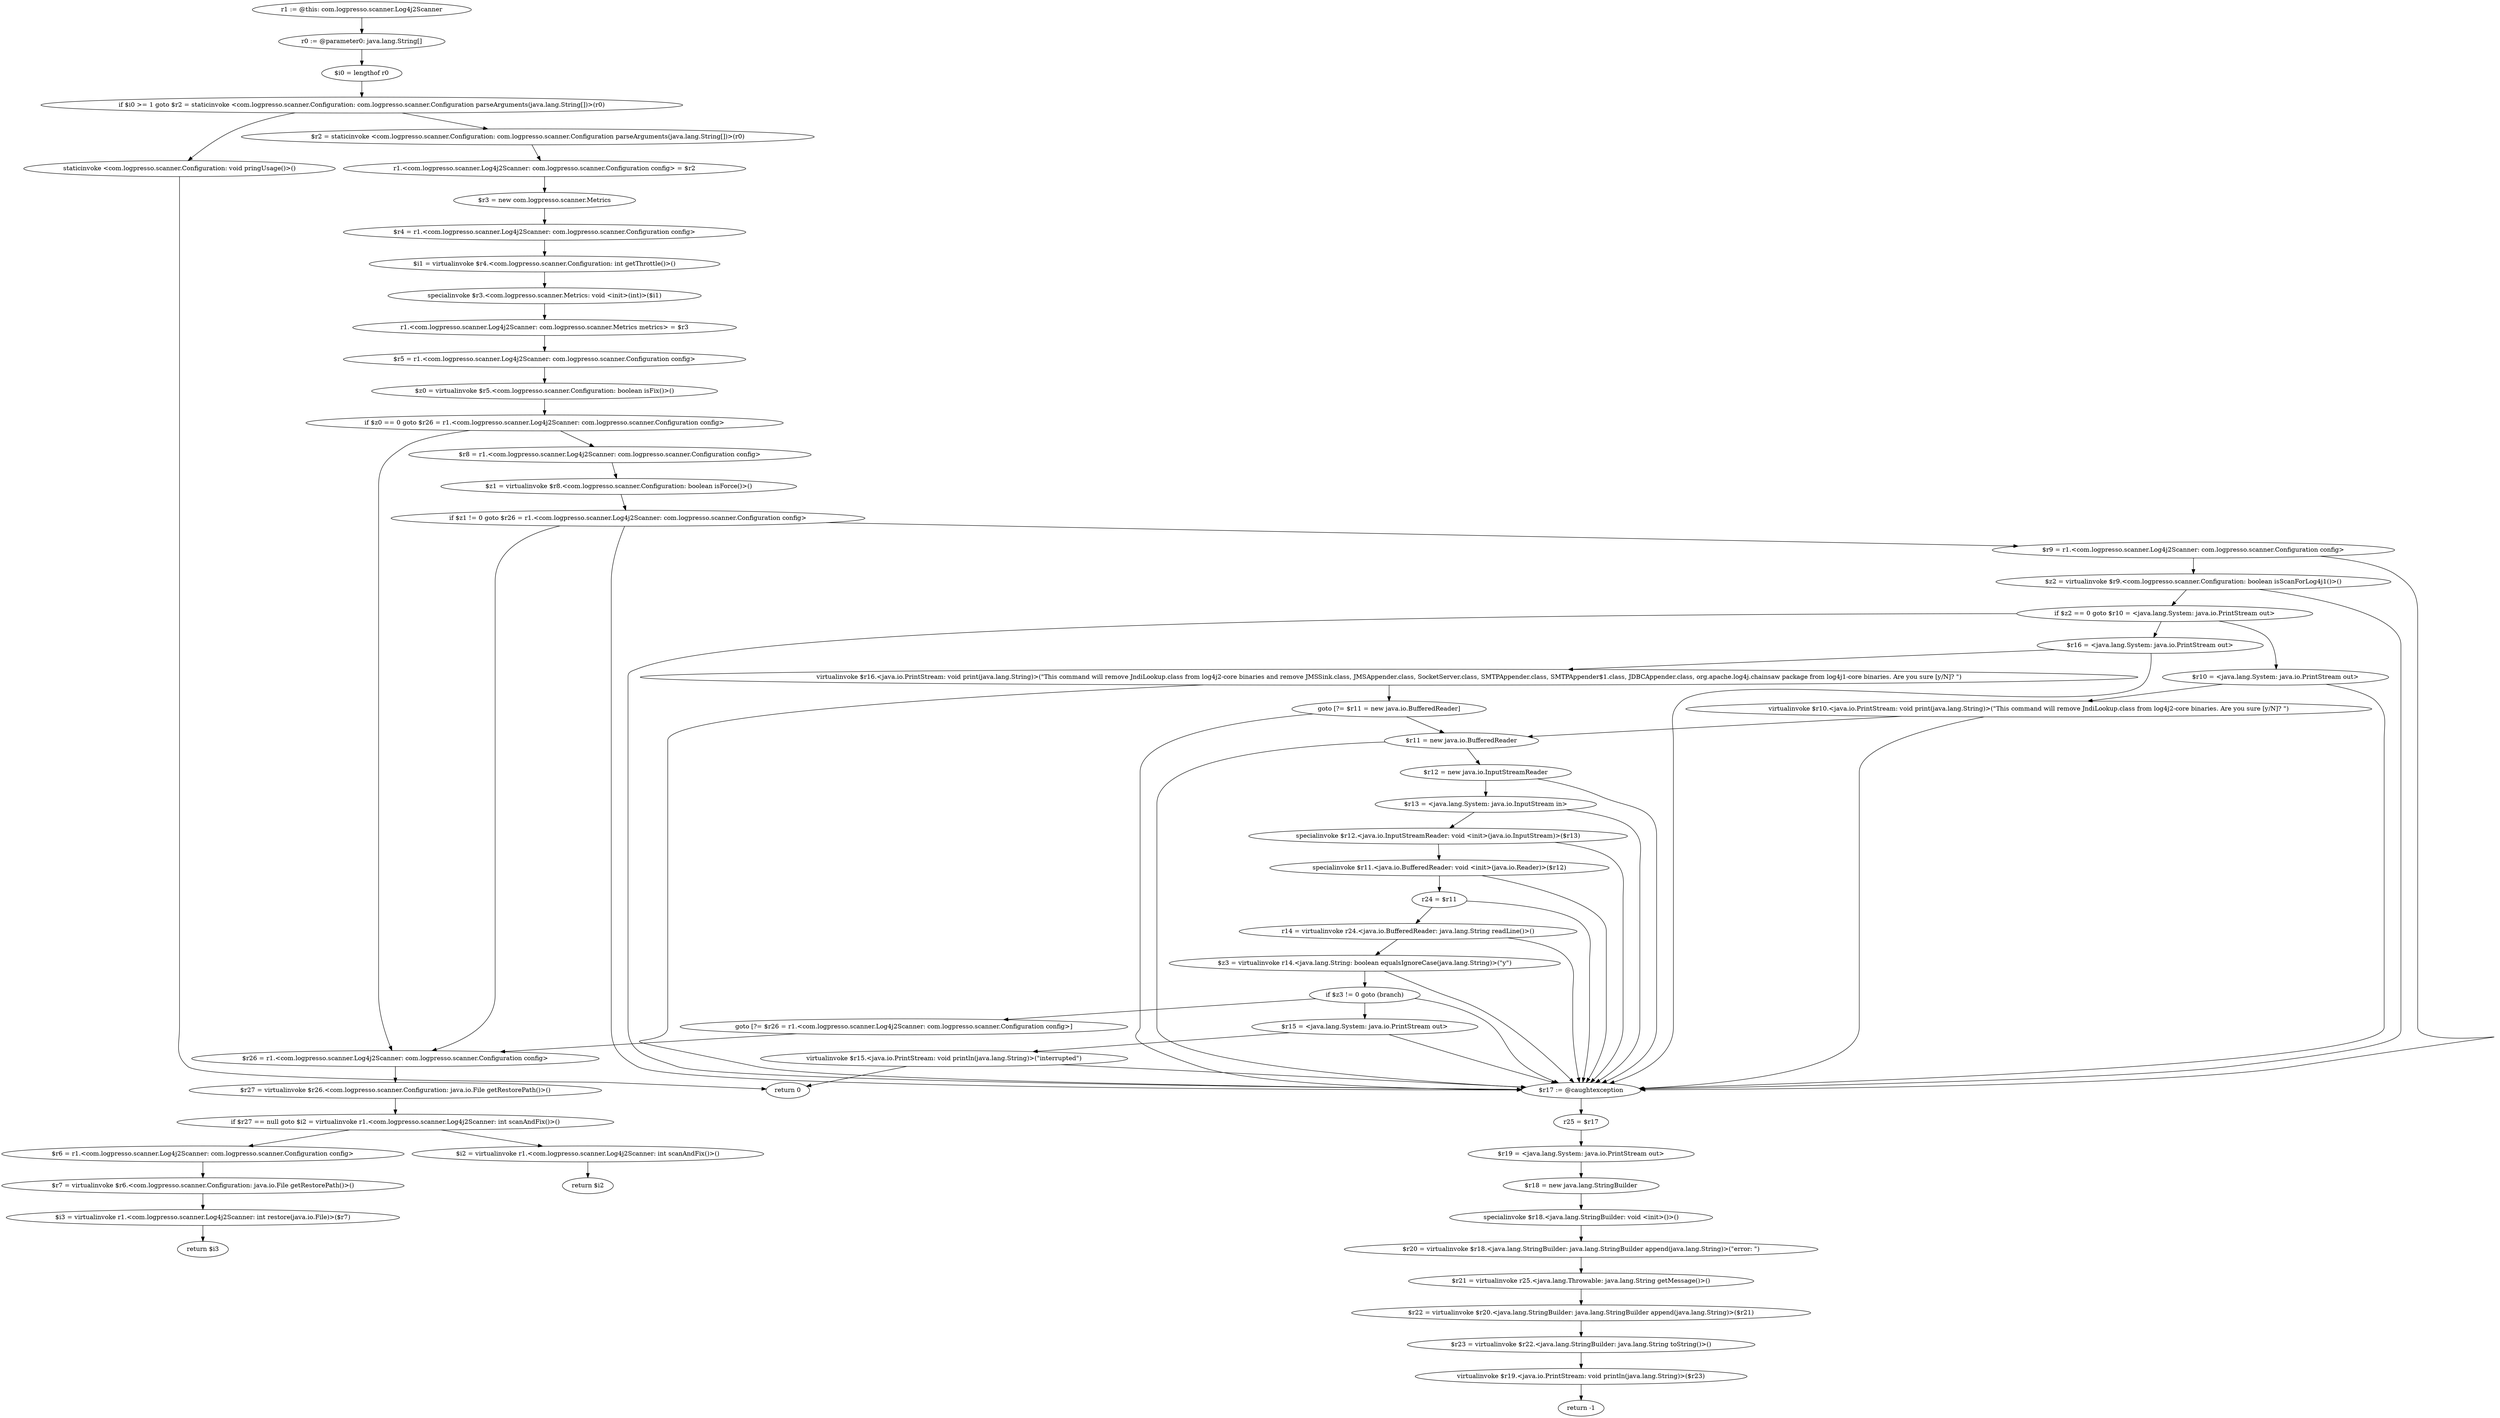 digraph "unitGraph" {
    "r1 := @this: com.logpresso.scanner.Log4j2Scanner"
    "r0 := @parameter0: java.lang.String[]"
    "$i0 = lengthof r0"
    "if $i0 >= 1 goto $r2 = staticinvoke <com.logpresso.scanner.Configuration: com.logpresso.scanner.Configuration parseArguments(java.lang.String[])>(r0)"
    "staticinvoke <com.logpresso.scanner.Configuration: void pringUsage()>()"
    "return 0"
    "$r2 = staticinvoke <com.logpresso.scanner.Configuration: com.logpresso.scanner.Configuration parseArguments(java.lang.String[])>(r0)"
    "r1.<com.logpresso.scanner.Log4j2Scanner: com.logpresso.scanner.Configuration config> = $r2"
    "$r3 = new com.logpresso.scanner.Metrics"
    "$r4 = r1.<com.logpresso.scanner.Log4j2Scanner: com.logpresso.scanner.Configuration config>"
    "$i1 = virtualinvoke $r4.<com.logpresso.scanner.Configuration: int getThrottle()>()"
    "specialinvoke $r3.<com.logpresso.scanner.Metrics: void <init>(int)>($i1)"
    "r1.<com.logpresso.scanner.Log4j2Scanner: com.logpresso.scanner.Metrics metrics> = $r3"
    "$r5 = r1.<com.logpresso.scanner.Log4j2Scanner: com.logpresso.scanner.Configuration config>"
    "$z0 = virtualinvoke $r5.<com.logpresso.scanner.Configuration: boolean isFix()>()"
    "if $z0 == 0 goto $r26 = r1.<com.logpresso.scanner.Log4j2Scanner: com.logpresso.scanner.Configuration config>"
    "$r8 = r1.<com.logpresso.scanner.Log4j2Scanner: com.logpresso.scanner.Configuration config>"
    "$z1 = virtualinvoke $r8.<com.logpresso.scanner.Configuration: boolean isForce()>()"
    "if $z1 != 0 goto $r26 = r1.<com.logpresso.scanner.Log4j2Scanner: com.logpresso.scanner.Configuration config>"
    "$r9 = r1.<com.logpresso.scanner.Log4j2Scanner: com.logpresso.scanner.Configuration config>"
    "$z2 = virtualinvoke $r9.<com.logpresso.scanner.Configuration: boolean isScanForLog4j1()>()"
    "if $z2 == 0 goto $r10 = <java.lang.System: java.io.PrintStream out>"
    "$r16 = <java.lang.System: java.io.PrintStream out>"
    "virtualinvoke $r16.<java.io.PrintStream: void print(java.lang.String)>(\"This command will remove JndiLookup.class from log4j2-core binaries and remove JMSSink.class, JMSAppender.class, SocketServer.class, SMTPAppender.class, SMTPAppender$1.class, JDBCAppender.class, org.apache.log4j.chainsaw package from log4j1-core binaries. Are you sure [y/N]? \")"
    "goto [?= $r11 = new java.io.BufferedReader]"
    "$r10 = <java.lang.System: java.io.PrintStream out>"
    "virtualinvoke $r10.<java.io.PrintStream: void print(java.lang.String)>(\"This command will remove JndiLookup.class from log4j2-core binaries. Are you sure [y/N]? \")"
    "$r11 = new java.io.BufferedReader"
    "$r12 = new java.io.InputStreamReader"
    "$r13 = <java.lang.System: java.io.InputStream in>"
    "specialinvoke $r12.<java.io.InputStreamReader: void <init>(java.io.InputStream)>($r13)"
    "specialinvoke $r11.<java.io.BufferedReader: void <init>(java.io.Reader)>($r12)"
    "r24 = $r11"
    "r14 = virtualinvoke r24.<java.io.BufferedReader: java.lang.String readLine()>()"
    "$z3 = virtualinvoke r14.<java.lang.String: boolean equalsIgnoreCase(java.lang.String)>(\"y\")"
    "if $z3 != 0 goto (branch)"
    "$r15 = <java.lang.System: java.io.PrintStream out>"
    "virtualinvoke $r15.<java.io.PrintStream: void println(java.lang.String)>(\"interrupted\")"
    "goto [?= $r26 = r1.<com.logpresso.scanner.Log4j2Scanner: com.logpresso.scanner.Configuration config>]"
    "$r17 := @caughtexception"
    "r25 = $r17"
    "$r19 = <java.lang.System: java.io.PrintStream out>"
    "$r18 = new java.lang.StringBuilder"
    "specialinvoke $r18.<java.lang.StringBuilder: void <init>()>()"
    "$r20 = virtualinvoke $r18.<java.lang.StringBuilder: java.lang.StringBuilder append(java.lang.String)>(\"error: \")"
    "$r21 = virtualinvoke r25.<java.lang.Throwable: java.lang.String getMessage()>()"
    "$r22 = virtualinvoke $r20.<java.lang.StringBuilder: java.lang.StringBuilder append(java.lang.String)>($r21)"
    "$r23 = virtualinvoke $r22.<java.lang.StringBuilder: java.lang.String toString()>()"
    "virtualinvoke $r19.<java.io.PrintStream: void println(java.lang.String)>($r23)"
    "return -1"
    "$r26 = r1.<com.logpresso.scanner.Log4j2Scanner: com.logpresso.scanner.Configuration config>"
    "$r27 = virtualinvoke $r26.<com.logpresso.scanner.Configuration: java.io.File getRestorePath()>()"
    "if $r27 == null goto $i2 = virtualinvoke r1.<com.logpresso.scanner.Log4j2Scanner: int scanAndFix()>()"
    "$r6 = r1.<com.logpresso.scanner.Log4j2Scanner: com.logpresso.scanner.Configuration config>"
    "$r7 = virtualinvoke $r6.<com.logpresso.scanner.Configuration: java.io.File getRestorePath()>()"
    "$i3 = virtualinvoke r1.<com.logpresso.scanner.Log4j2Scanner: int restore(java.io.File)>($r7)"
    "return $i3"
    "$i2 = virtualinvoke r1.<com.logpresso.scanner.Log4j2Scanner: int scanAndFix()>()"
    "return $i2"
    "r1 := @this: com.logpresso.scanner.Log4j2Scanner"->"r0 := @parameter0: java.lang.String[]";
    "r0 := @parameter0: java.lang.String[]"->"$i0 = lengthof r0";
    "$i0 = lengthof r0"->"if $i0 >= 1 goto $r2 = staticinvoke <com.logpresso.scanner.Configuration: com.logpresso.scanner.Configuration parseArguments(java.lang.String[])>(r0)";
    "if $i0 >= 1 goto $r2 = staticinvoke <com.logpresso.scanner.Configuration: com.logpresso.scanner.Configuration parseArguments(java.lang.String[])>(r0)"->"staticinvoke <com.logpresso.scanner.Configuration: void pringUsage()>()";
    "if $i0 >= 1 goto $r2 = staticinvoke <com.logpresso.scanner.Configuration: com.logpresso.scanner.Configuration parseArguments(java.lang.String[])>(r0)"->"$r2 = staticinvoke <com.logpresso.scanner.Configuration: com.logpresso.scanner.Configuration parseArguments(java.lang.String[])>(r0)";
    "staticinvoke <com.logpresso.scanner.Configuration: void pringUsage()>()"->"return 0";
    "$r2 = staticinvoke <com.logpresso.scanner.Configuration: com.logpresso.scanner.Configuration parseArguments(java.lang.String[])>(r0)"->"r1.<com.logpresso.scanner.Log4j2Scanner: com.logpresso.scanner.Configuration config> = $r2";
    "r1.<com.logpresso.scanner.Log4j2Scanner: com.logpresso.scanner.Configuration config> = $r2"->"$r3 = new com.logpresso.scanner.Metrics";
    "$r3 = new com.logpresso.scanner.Metrics"->"$r4 = r1.<com.logpresso.scanner.Log4j2Scanner: com.logpresso.scanner.Configuration config>";
    "$r4 = r1.<com.logpresso.scanner.Log4j2Scanner: com.logpresso.scanner.Configuration config>"->"$i1 = virtualinvoke $r4.<com.logpresso.scanner.Configuration: int getThrottle()>()";
    "$i1 = virtualinvoke $r4.<com.logpresso.scanner.Configuration: int getThrottle()>()"->"specialinvoke $r3.<com.logpresso.scanner.Metrics: void <init>(int)>($i1)";
    "specialinvoke $r3.<com.logpresso.scanner.Metrics: void <init>(int)>($i1)"->"r1.<com.logpresso.scanner.Log4j2Scanner: com.logpresso.scanner.Metrics metrics> = $r3";
    "r1.<com.logpresso.scanner.Log4j2Scanner: com.logpresso.scanner.Metrics metrics> = $r3"->"$r5 = r1.<com.logpresso.scanner.Log4j2Scanner: com.logpresso.scanner.Configuration config>";
    "$r5 = r1.<com.logpresso.scanner.Log4j2Scanner: com.logpresso.scanner.Configuration config>"->"$z0 = virtualinvoke $r5.<com.logpresso.scanner.Configuration: boolean isFix()>()";
    "$z0 = virtualinvoke $r5.<com.logpresso.scanner.Configuration: boolean isFix()>()"->"if $z0 == 0 goto $r26 = r1.<com.logpresso.scanner.Log4j2Scanner: com.logpresso.scanner.Configuration config>";
    "if $z0 == 0 goto $r26 = r1.<com.logpresso.scanner.Log4j2Scanner: com.logpresso.scanner.Configuration config>"->"$r8 = r1.<com.logpresso.scanner.Log4j2Scanner: com.logpresso.scanner.Configuration config>";
    "if $z0 == 0 goto $r26 = r1.<com.logpresso.scanner.Log4j2Scanner: com.logpresso.scanner.Configuration config>"->"$r26 = r1.<com.logpresso.scanner.Log4j2Scanner: com.logpresso.scanner.Configuration config>";
    "$r8 = r1.<com.logpresso.scanner.Log4j2Scanner: com.logpresso.scanner.Configuration config>"->"$z1 = virtualinvoke $r8.<com.logpresso.scanner.Configuration: boolean isForce()>()";
    "$z1 = virtualinvoke $r8.<com.logpresso.scanner.Configuration: boolean isForce()>()"->"if $z1 != 0 goto $r26 = r1.<com.logpresso.scanner.Log4j2Scanner: com.logpresso.scanner.Configuration config>";
    "if $z1 != 0 goto $r26 = r1.<com.logpresso.scanner.Log4j2Scanner: com.logpresso.scanner.Configuration config>"->"$r9 = r1.<com.logpresso.scanner.Log4j2Scanner: com.logpresso.scanner.Configuration config>";
    "if $z1 != 0 goto $r26 = r1.<com.logpresso.scanner.Log4j2Scanner: com.logpresso.scanner.Configuration config>"->"$r26 = r1.<com.logpresso.scanner.Log4j2Scanner: com.logpresso.scanner.Configuration config>";
    "if $z1 != 0 goto $r26 = r1.<com.logpresso.scanner.Log4j2Scanner: com.logpresso.scanner.Configuration config>"->"$r17 := @caughtexception";
    "$r9 = r1.<com.logpresso.scanner.Log4j2Scanner: com.logpresso.scanner.Configuration config>"->"$z2 = virtualinvoke $r9.<com.logpresso.scanner.Configuration: boolean isScanForLog4j1()>()";
    "$r9 = r1.<com.logpresso.scanner.Log4j2Scanner: com.logpresso.scanner.Configuration config>"->"$r17 := @caughtexception";
    "$z2 = virtualinvoke $r9.<com.logpresso.scanner.Configuration: boolean isScanForLog4j1()>()"->"if $z2 == 0 goto $r10 = <java.lang.System: java.io.PrintStream out>";
    "$z2 = virtualinvoke $r9.<com.logpresso.scanner.Configuration: boolean isScanForLog4j1()>()"->"$r17 := @caughtexception";
    "if $z2 == 0 goto $r10 = <java.lang.System: java.io.PrintStream out>"->"$r16 = <java.lang.System: java.io.PrintStream out>";
    "if $z2 == 0 goto $r10 = <java.lang.System: java.io.PrintStream out>"->"$r10 = <java.lang.System: java.io.PrintStream out>";
    "if $z2 == 0 goto $r10 = <java.lang.System: java.io.PrintStream out>"->"$r17 := @caughtexception";
    "$r16 = <java.lang.System: java.io.PrintStream out>"->"virtualinvoke $r16.<java.io.PrintStream: void print(java.lang.String)>(\"This command will remove JndiLookup.class from log4j2-core binaries and remove JMSSink.class, JMSAppender.class, SocketServer.class, SMTPAppender.class, SMTPAppender$1.class, JDBCAppender.class, org.apache.log4j.chainsaw package from log4j1-core binaries. Are you sure [y/N]? \")";
    "$r16 = <java.lang.System: java.io.PrintStream out>"->"$r17 := @caughtexception";
    "virtualinvoke $r16.<java.io.PrintStream: void print(java.lang.String)>(\"This command will remove JndiLookup.class from log4j2-core binaries and remove JMSSink.class, JMSAppender.class, SocketServer.class, SMTPAppender.class, SMTPAppender$1.class, JDBCAppender.class, org.apache.log4j.chainsaw package from log4j1-core binaries. Are you sure [y/N]? \")"->"goto [?= $r11 = new java.io.BufferedReader]";
    "virtualinvoke $r16.<java.io.PrintStream: void print(java.lang.String)>(\"This command will remove JndiLookup.class from log4j2-core binaries and remove JMSSink.class, JMSAppender.class, SocketServer.class, SMTPAppender.class, SMTPAppender$1.class, JDBCAppender.class, org.apache.log4j.chainsaw package from log4j1-core binaries. Are you sure [y/N]? \")"->"$r17 := @caughtexception";
    "goto [?= $r11 = new java.io.BufferedReader]"->"$r11 = new java.io.BufferedReader";
    "goto [?= $r11 = new java.io.BufferedReader]"->"$r17 := @caughtexception";
    "$r10 = <java.lang.System: java.io.PrintStream out>"->"virtualinvoke $r10.<java.io.PrintStream: void print(java.lang.String)>(\"This command will remove JndiLookup.class from log4j2-core binaries. Are you sure [y/N]? \")";
    "$r10 = <java.lang.System: java.io.PrintStream out>"->"$r17 := @caughtexception";
    "virtualinvoke $r10.<java.io.PrintStream: void print(java.lang.String)>(\"This command will remove JndiLookup.class from log4j2-core binaries. Are you sure [y/N]? \")"->"$r11 = new java.io.BufferedReader";
    "virtualinvoke $r10.<java.io.PrintStream: void print(java.lang.String)>(\"This command will remove JndiLookup.class from log4j2-core binaries. Are you sure [y/N]? \")"->"$r17 := @caughtexception";
    "$r11 = new java.io.BufferedReader"->"$r12 = new java.io.InputStreamReader";
    "$r11 = new java.io.BufferedReader"->"$r17 := @caughtexception";
    "$r12 = new java.io.InputStreamReader"->"$r13 = <java.lang.System: java.io.InputStream in>";
    "$r12 = new java.io.InputStreamReader"->"$r17 := @caughtexception";
    "$r13 = <java.lang.System: java.io.InputStream in>"->"specialinvoke $r12.<java.io.InputStreamReader: void <init>(java.io.InputStream)>($r13)";
    "$r13 = <java.lang.System: java.io.InputStream in>"->"$r17 := @caughtexception";
    "specialinvoke $r12.<java.io.InputStreamReader: void <init>(java.io.InputStream)>($r13)"->"specialinvoke $r11.<java.io.BufferedReader: void <init>(java.io.Reader)>($r12)";
    "specialinvoke $r12.<java.io.InputStreamReader: void <init>(java.io.InputStream)>($r13)"->"$r17 := @caughtexception";
    "specialinvoke $r11.<java.io.BufferedReader: void <init>(java.io.Reader)>($r12)"->"r24 = $r11";
    "specialinvoke $r11.<java.io.BufferedReader: void <init>(java.io.Reader)>($r12)"->"$r17 := @caughtexception";
    "r24 = $r11"->"r14 = virtualinvoke r24.<java.io.BufferedReader: java.lang.String readLine()>()";
    "r24 = $r11"->"$r17 := @caughtexception";
    "r14 = virtualinvoke r24.<java.io.BufferedReader: java.lang.String readLine()>()"->"$z3 = virtualinvoke r14.<java.lang.String: boolean equalsIgnoreCase(java.lang.String)>(\"y\")";
    "r14 = virtualinvoke r24.<java.io.BufferedReader: java.lang.String readLine()>()"->"$r17 := @caughtexception";
    "$z3 = virtualinvoke r14.<java.lang.String: boolean equalsIgnoreCase(java.lang.String)>(\"y\")"->"if $z3 != 0 goto (branch)";
    "$z3 = virtualinvoke r14.<java.lang.String: boolean equalsIgnoreCase(java.lang.String)>(\"y\")"->"$r17 := @caughtexception";
    "if $z3 != 0 goto (branch)"->"$r15 = <java.lang.System: java.io.PrintStream out>";
    "if $z3 != 0 goto (branch)"->"goto [?= $r26 = r1.<com.logpresso.scanner.Log4j2Scanner: com.logpresso.scanner.Configuration config>]";
    "if $z3 != 0 goto (branch)"->"$r17 := @caughtexception";
    "$r15 = <java.lang.System: java.io.PrintStream out>"->"virtualinvoke $r15.<java.io.PrintStream: void println(java.lang.String)>(\"interrupted\")";
    "$r15 = <java.lang.System: java.io.PrintStream out>"->"$r17 := @caughtexception";
    "virtualinvoke $r15.<java.io.PrintStream: void println(java.lang.String)>(\"interrupted\")"->"return 0";
    "virtualinvoke $r15.<java.io.PrintStream: void println(java.lang.String)>(\"interrupted\")"->"$r17 := @caughtexception";
    "goto [?= $r26 = r1.<com.logpresso.scanner.Log4j2Scanner: com.logpresso.scanner.Configuration config>]"->"$r26 = r1.<com.logpresso.scanner.Log4j2Scanner: com.logpresso.scanner.Configuration config>";
    "$r17 := @caughtexception"->"r25 = $r17";
    "r25 = $r17"->"$r19 = <java.lang.System: java.io.PrintStream out>";
    "$r19 = <java.lang.System: java.io.PrintStream out>"->"$r18 = new java.lang.StringBuilder";
    "$r18 = new java.lang.StringBuilder"->"specialinvoke $r18.<java.lang.StringBuilder: void <init>()>()";
    "specialinvoke $r18.<java.lang.StringBuilder: void <init>()>()"->"$r20 = virtualinvoke $r18.<java.lang.StringBuilder: java.lang.StringBuilder append(java.lang.String)>(\"error: \")";
    "$r20 = virtualinvoke $r18.<java.lang.StringBuilder: java.lang.StringBuilder append(java.lang.String)>(\"error: \")"->"$r21 = virtualinvoke r25.<java.lang.Throwable: java.lang.String getMessage()>()";
    "$r21 = virtualinvoke r25.<java.lang.Throwable: java.lang.String getMessage()>()"->"$r22 = virtualinvoke $r20.<java.lang.StringBuilder: java.lang.StringBuilder append(java.lang.String)>($r21)";
    "$r22 = virtualinvoke $r20.<java.lang.StringBuilder: java.lang.StringBuilder append(java.lang.String)>($r21)"->"$r23 = virtualinvoke $r22.<java.lang.StringBuilder: java.lang.String toString()>()";
    "$r23 = virtualinvoke $r22.<java.lang.StringBuilder: java.lang.String toString()>()"->"virtualinvoke $r19.<java.io.PrintStream: void println(java.lang.String)>($r23)";
    "virtualinvoke $r19.<java.io.PrintStream: void println(java.lang.String)>($r23)"->"return -1";
    "$r26 = r1.<com.logpresso.scanner.Log4j2Scanner: com.logpresso.scanner.Configuration config>"->"$r27 = virtualinvoke $r26.<com.logpresso.scanner.Configuration: java.io.File getRestorePath()>()";
    "$r27 = virtualinvoke $r26.<com.logpresso.scanner.Configuration: java.io.File getRestorePath()>()"->"if $r27 == null goto $i2 = virtualinvoke r1.<com.logpresso.scanner.Log4j2Scanner: int scanAndFix()>()";
    "if $r27 == null goto $i2 = virtualinvoke r1.<com.logpresso.scanner.Log4j2Scanner: int scanAndFix()>()"->"$r6 = r1.<com.logpresso.scanner.Log4j2Scanner: com.logpresso.scanner.Configuration config>";
    "if $r27 == null goto $i2 = virtualinvoke r1.<com.logpresso.scanner.Log4j2Scanner: int scanAndFix()>()"->"$i2 = virtualinvoke r1.<com.logpresso.scanner.Log4j2Scanner: int scanAndFix()>()";
    "$r6 = r1.<com.logpresso.scanner.Log4j2Scanner: com.logpresso.scanner.Configuration config>"->"$r7 = virtualinvoke $r6.<com.logpresso.scanner.Configuration: java.io.File getRestorePath()>()";
    "$r7 = virtualinvoke $r6.<com.logpresso.scanner.Configuration: java.io.File getRestorePath()>()"->"$i3 = virtualinvoke r1.<com.logpresso.scanner.Log4j2Scanner: int restore(java.io.File)>($r7)";
    "$i3 = virtualinvoke r1.<com.logpresso.scanner.Log4j2Scanner: int restore(java.io.File)>($r7)"->"return $i3";
    "$i2 = virtualinvoke r1.<com.logpresso.scanner.Log4j2Scanner: int scanAndFix()>()"->"return $i2";
}

